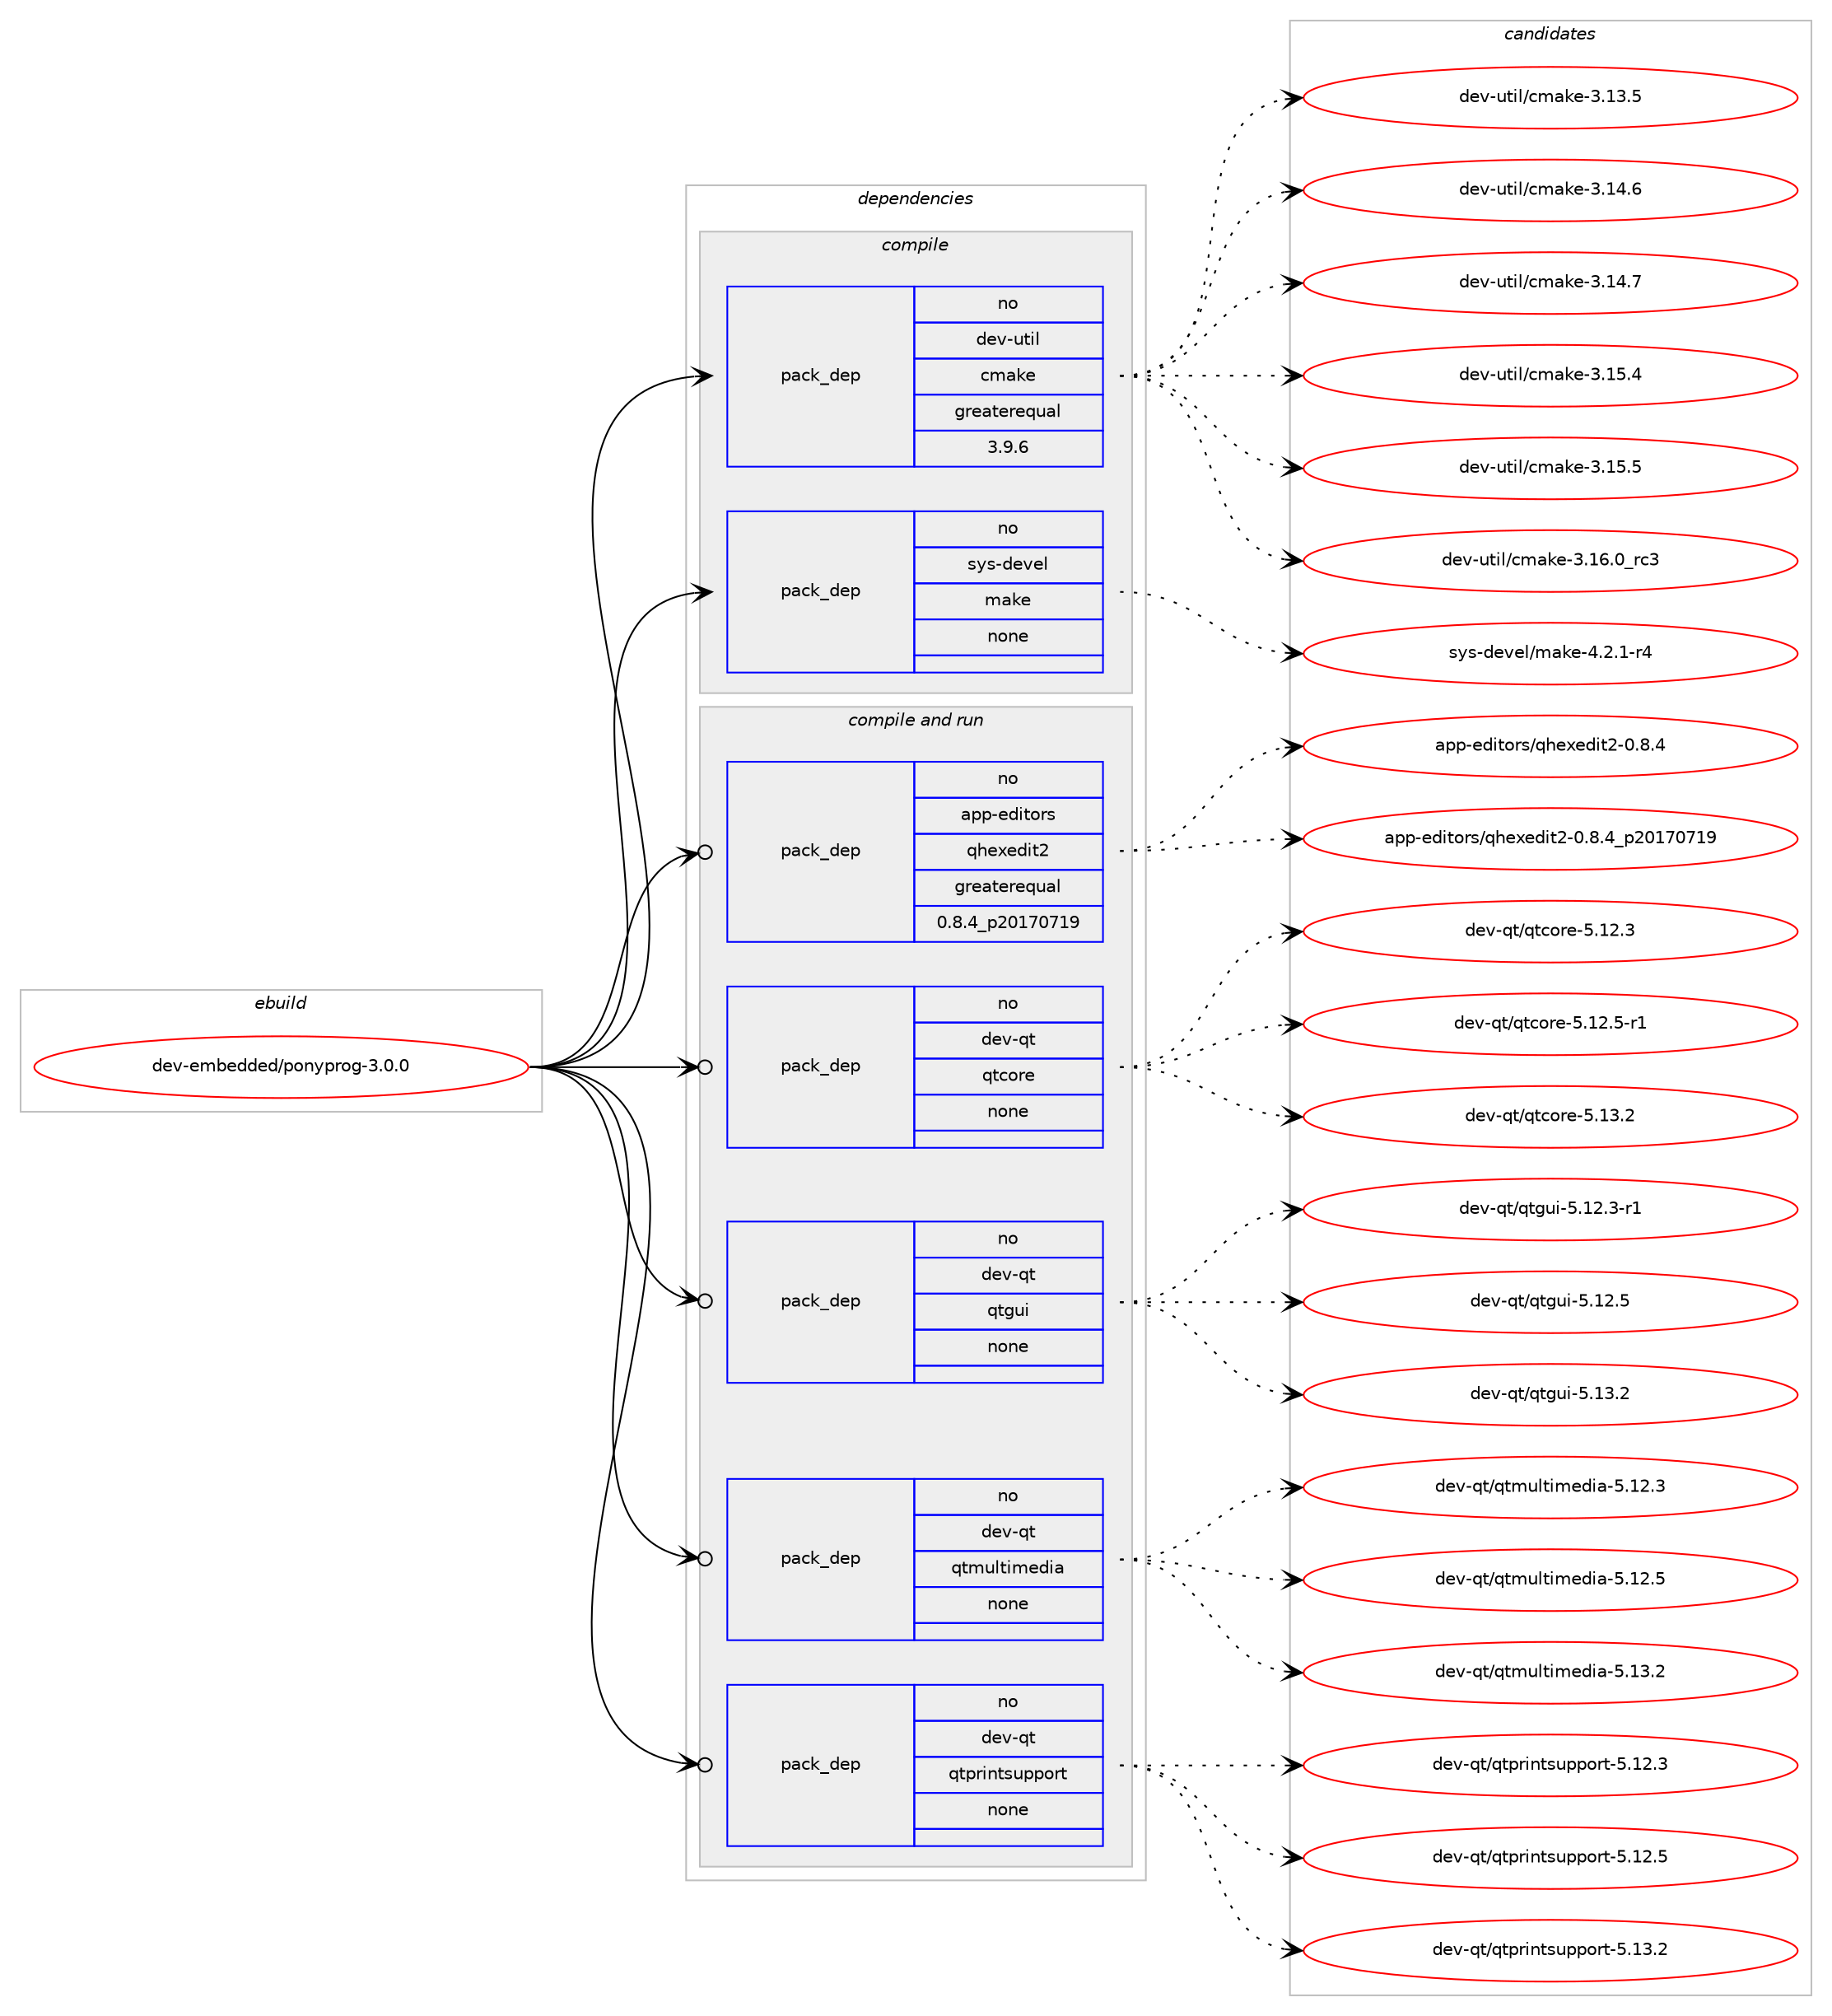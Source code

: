 digraph prolog {

# *************
# Graph options
# *************

newrank=true;
concentrate=true;
compound=true;
graph [rankdir=LR,fontname=Helvetica,fontsize=10,ranksep=1.5];#, ranksep=2.5, nodesep=0.2];
edge  [arrowhead=vee];
node  [fontname=Helvetica,fontsize=10];

# **********
# The ebuild
# **********

subgraph cluster_leftcol {
color=gray;
rank=same;
label=<<i>ebuild</i>>;
id [label="dev-embedded/ponyprog-3.0.0", color=red, width=4, href="../dev-embedded/ponyprog-3.0.0.svg"];
}

# ****************
# The dependencies
# ****************

subgraph cluster_midcol {
color=gray;
label=<<i>dependencies</i>>;
subgraph cluster_compile {
fillcolor="#eeeeee";
style=filled;
label=<<i>compile</i>>;
subgraph pack390142 {
dependency524326 [label=<<TABLE BORDER="0" CELLBORDER="1" CELLSPACING="0" CELLPADDING="4" WIDTH="220"><TR><TD ROWSPAN="6" CELLPADDING="30">pack_dep</TD></TR><TR><TD WIDTH="110">no</TD></TR><TR><TD>dev-util</TD></TR><TR><TD>cmake</TD></TR><TR><TD>greaterequal</TD></TR><TR><TD>3.9.6</TD></TR></TABLE>>, shape=none, color=blue];
}
id:e -> dependency524326:w [weight=20,style="solid",arrowhead="vee"];
subgraph pack390143 {
dependency524327 [label=<<TABLE BORDER="0" CELLBORDER="1" CELLSPACING="0" CELLPADDING="4" WIDTH="220"><TR><TD ROWSPAN="6" CELLPADDING="30">pack_dep</TD></TR><TR><TD WIDTH="110">no</TD></TR><TR><TD>sys-devel</TD></TR><TR><TD>make</TD></TR><TR><TD>none</TD></TR><TR><TD></TD></TR></TABLE>>, shape=none, color=blue];
}
id:e -> dependency524327:w [weight=20,style="solid",arrowhead="vee"];
}
subgraph cluster_compileandrun {
fillcolor="#eeeeee";
style=filled;
label=<<i>compile and run</i>>;
subgraph pack390144 {
dependency524328 [label=<<TABLE BORDER="0" CELLBORDER="1" CELLSPACING="0" CELLPADDING="4" WIDTH="220"><TR><TD ROWSPAN="6" CELLPADDING="30">pack_dep</TD></TR><TR><TD WIDTH="110">no</TD></TR><TR><TD>app-editors</TD></TR><TR><TD>qhexedit2</TD></TR><TR><TD>greaterequal</TD></TR><TR><TD>0.8.4_p20170719</TD></TR></TABLE>>, shape=none, color=blue];
}
id:e -> dependency524328:w [weight=20,style="solid",arrowhead="odotvee"];
subgraph pack390145 {
dependency524329 [label=<<TABLE BORDER="0" CELLBORDER="1" CELLSPACING="0" CELLPADDING="4" WIDTH="220"><TR><TD ROWSPAN="6" CELLPADDING="30">pack_dep</TD></TR><TR><TD WIDTH="110">no</TD></TR><TR><TD>dev-qt</TD></TR><TR><TD>qtcore</TD></TR><TR><TD>none</TD></TR><TR><TD></TD></TR></TABLE>>, shape=none, color=blue];
}
id:e -> dependency524329:w [weight=20,style="solid",arrowhead="odotvee"];
subgraph pack390146 {
dependency524330 [label=<<TABLE BORDER="0" CELLBORDER="1" CELLSPACING="0" CELLPADDING="4" WIDTH="220"><TR><TD ROWSPAN="6" CELLPADDING="30">pack_dep</TD></TR><TR><TD WIDTH="110">no</TD></TR><TR><TD>dev-qt</TD></TR><TR><TD>qtgui</TD></TR><TR><TD>none</TD></TR><TR><TD></TD></TR></TABLE>>, shape=none, color=blue];
}
id:e -> dependency524330:w [weight=20,style="solid",arrowhead="odotvee"];
subgraph pack390147 {
dependency524331 [label=<<TABLE BORDER="0" CELLBORDER="1" CELLSPACING="0" CELLPADDING="4" WIDTH="220"><TR><TD ROWSPAN="6" CELLPADDING="30">pack_dep</TD></TR><TR><TD WIDTH="110">no</TD></TR><TR><TD>dev-qt</TD></TR><TR><TD>qtmultimedia</TD></TR><TR><TD>none</TD></TR><TR><TD></TD></TR></TABLE>>, shape=none, color=blue];
}
id:e -> dependency524331:w [weight=20,style="solid",arrowhead="odotvee"];
subgraph pack390148 {
dependency524332 [label=<<TABLE BORDER="0" CELLBORDER="1" CELLSPACING="0" CELLPADDING="4" WIDTH="220"><TR><TD ROWSPAN="6" CELLPADDING="30">pack_dep</TD></TR><TR><TD WIDTH="110">no</TD></TR><TR><TD>dev-qt</TD></TR><TR><TD>qtprintsupport</TD></TR><TR><TD>none</TD></TR><TR><TD></TD></TR></TABLE>>, shape=none, color=blue];
}
id:e -> dependency524332:w [weight=20,style="solid",arrowhead="odotvee"];
}
subgraph cluster_run {
fillcolor="#eeeeee";
style=filled;
label=<<i>run</i>>;
}
}

# **************
# The candidates
# **************

subgraph cluster_choices {
rank=same;
color=gray;
label=<<i>candidates</i>>;

subgraph choice390142 {
color=black;
nodesep=1;
choice1001011184511711610510847991099710710145514649514653 [label="dev-util/cmake-3.13.5", color=red, width=4,href="../dev-util/cmake-3.13.5.svg"];
choice1001011184511711610510847991099710710145514649524654 [label="dev-util/cmake-3.14.6", color=red, width=4,href="../dev-util/cmake-3.14.6.svg"];
choice1001011184511711610510847991099710710145514649524655 [label="dev-util/cmake-3.14.7", color=red, width=4,href="../dev-util/cmake-3.14.7.svg"];
choice1001011184511711610510847991099710710145514649534652 [label="dev-util/cmake-3.15.4", color=red, width=4,href="../dev-util/cmake-3.15.4.svg"];
choice1001011184511711610510847991099710710145514649534653 [label="dev-util/cmake-3.15.5", color=red, width=4,href="../dev-util/cmake-3.15.5.svg"];
choice1001011184511711610510847991099710710145514649544648951149951 [label="dev-util/cmake-3.16.0_rc3", color=red, width=4,href="../dev-util/cmake-3.16.0_rc3.svg"];
dependency524326:e -> choice1001011184511711610510847991099710710145514649514653:w [style=dotted,weight="100"];
dependency524326:e -> choice1001011184511711610510847991099710710145514649524654:w [style=dotted,weight="100"];
dependency524326:e -> choice1001011184511711610510847991099710710145514649524655:w [style=dotted,weight="100"];
dependency524326:e -> choice1001011184511711610510847991099710710145514649534652:w [style=dotted,weight="100"];
dependency524326:e -> choice1001011184511711610510847991099710710145514649534653:w [style=dotted,weight="100"];
dependency524326:e -> choice1001011184511711610510847991099710710145514649544648951149951:w [style=dotted,weight="100"];
}
subgraph choice390143 {
color=black;
nodesep=1;
choice1151211154510010111810110847109971071014552465046494511452 [label="sys-devel/make-4.2.1-r4", color=red, width=4,href="../sys-devel/make-4.2.1-r4.svg"];
dependency524327:e -> choice1151211154510010111810110847109971071014552465046494511452:w [style=dotted,weight="100"];
}
subgraph choice390144 {
color=black;
nodesep=1;
choice97112112451011001051161111141154711310410112010110010511650454846564652 [label="app-editors/qhexedit2-0.8.4", color=red, width=4,href="../app-editors/qhexedit2-0.8.4.svg"];
choice97112112451011001051161111141154711310410112010110010511650454846564652951125048495548554957 [label="app-editors/qhexedit2-0.8.4_p20170719", color=red, width=4,href="../app-editors/qhexedit2-0.8.4_p20170719.svg"];
dependency524328:e -> choice97112112451011001051161111141154711310410112010110010511650454846564652:w [style=dotted,weight="100"];
dependency524328:e -> choice97112112451011001051161111141154711310410112010110010511650454846564652951125048495548554957:w [style=dotted,weight="100"];
}
subgraph choice390145 {
color=black;
nodesep=1;
choice10010111845113116471131169911111410145534649504651 [label="dev-qt/qtcore-5.12.3", color=red, width=4,href="../dev-qt/qtcore-5.12.3.svg"];
choice100101118451131164711311699111114101455346495046534511449 [label="dev-qt/qtcore-5.12.5-r1", color=red, width=4,href="../dev-qt/qtcore-5.12.5-r1.svg"];
choice10010111845113116471131169911111410145534649514650 [label="dev-qt/qtcore-5.13.2", color=red, width=4,href="../dev-qt/qtcore-5.13.2.svg"];
dependency524329:e -> choice10010111845113116471131169911111410145534649504651:w [style=dotted,weight="100"];
dependency524329:e -> choice100101118451131164711311699111114101455346495046534511449:w [style=dotted,weight="100"];
dependency524329:e -> choice10010111845113116471131169911111410145534649514650:w [style=dotted,weight="100"];
}
subgraph choice390146 {
color=black;
nodesep=1;
choice1001011184511311647113116103117105455346495046514511449 [label="dev-qt/qtgui-5.12.3-r1", color=red, width=4,href="../dev-qt/qtgui-5.12.3-r1.svg"];
choice100101118451131164711311610311710545534649504653 [label="dev-qt/qtgui-5.12.5", color=red, width=4,href="../dev-qt/qtgui-5.12.5.svg"];
choice100101118451131164711311610311710545534649514650 [label="dev-qt/qtgui-5.13.2", color=red, width=4,href="../dev-qt/qtgui-5.13.2.svg"];
dependency524330:e -> choice1001011184511311647113116103117105455346495046514511449:w [style=dotted,weight="100"];
dependency524330:e -> choice100101118451131164711311610311710545534649504653:w [style=dotted,weight="100"];
dependency524330:e -> choice100101118451131164711311610311710545534649514650:w [style=dotted,weight="100"];
}
subgraph choice390147 {
color=black;
nodesep=1;
choice10010111845113116471131161091171081161051091011001059745534649504651 [label="dev-qt/qtmultimedia-5.12.3", color=red, width=4,href="../dev-qt/qtmultimedia-5.12.3.svg"];
choice10010111845113116471131161091171081161051091011001059745534649504653 [label="dev-qt/qtmultimedia-5.12.5", color=red, width=4,href="../dev-qt/qtmultimedia-5.12.5.svg"];
choice10010111845113116471131161091171081161051091011001059745534649514650 [label="dev-qt/qtmultimedia-5.13.2", color=red, width=4,href="../dev-qt/qtmultimedia-5.13.2.svg"];
dependency524331:e -> choice10010111845113116471131161091171081161051091011001059745534649504651:w [style=dotted,weight="100"];
dependency524331:e -> choice10010111845113116471131161091171081161051091011001059745534649504653:w [style=dotted,weight="100"];
dependency524331:e -> choice10010111845113116471131161091171081161051091011001059745534649514650:w [style=dotted,weight="100"];
}
subgraph choice390148 {
color=black;
nodesep=1;
choice100101118451131164711311611211410511011611511711211211111411645534649504651 [label="dev-qt/qtprintsupport-5.12.3", color=red, width=4,href="../dev-qt/qtprintsupport-5.12.3.svg"];
choice100101118451131164711311611211410511011611511711211211111411645534649504653 [label="dev-qt/qtprintsupport-5.12.5", color=red, width=4,href="../dev-qt/qtprintsupport-5.12.5.svg"];
choice100101118451131164711311611211410511011611511711211211111411645534649514650 [label="dev-qt/qtprintsupport-5.13.2", color=red, width=4,href="../dev-qt/qtprintsupport-5.13.2.svg"];
dependency524332:e -> choice100101118451131164711311611211410511011611511711211211111411645534649504651:w [style=dotted,weight="100"];
dependency524332:e -> choice100101118451131164711311611211410511011611511711211211111411645534649504653:w [style=dotted,weight="100"];
dependency524332:e -> choice100101118451131164711311611211410511011611511711211211111411645534649514650:w [style=dotted,weight="100"];
}
}

}
